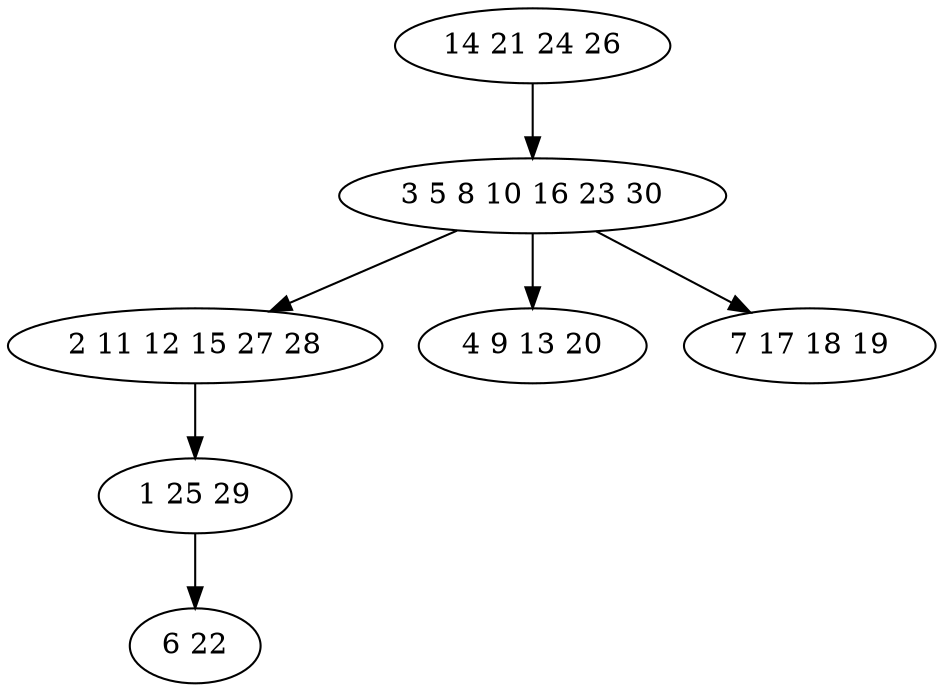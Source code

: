 digraph true_tree {
	"0" -> "1"
	"1" -> "2"
	"1" -> "3"
	"2" -> "4"
	"1" -> "5"
	"4" -> "6"
	"0" [label="14 21 24 26"];
	"1" [label="3 5 8 10 16 23 30"];
	"2" [label="2 11 12 15 27 28"];
	"3" [label="4 9 13 20"];
	"4" [label="1 25 29"];
	"5" [label="7 17 18 19"];
	"6" [label="6 22"];
}
